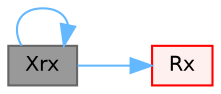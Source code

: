 digraph "Xrx"
{
 // LATEX_PDF_SIZE
  bgcolor="transparent";
  edge [fontname=Helvetica,fontsize=10,labelfontname=Helvetica,labelfontsize=10];
  node [fontname=Helvetica,fontsize=10,shape=box,height=0.2,width=0.4];
  rankdir="LR";
  Node1 [id="Node000001",label="Xrx",height=0.2,width=0.4,color="gray40", fillcolor="grey60", style="filled", fontcolor="black",tooltip=" "];
  Node1 -> Node2 [id="edge1_Node000001_Node000002",color="steelblue1",style="solid",tooltip=" "];
  Node2 [id="Node000002",label="Rx",height=0.2,width=0.4,color="red", fillcolor="#FFF0F0", style="filled",URL="$namespaceFoam.html#a0ea1d38192b0a2f369e2431f76958a42",tooltip=" "];
  Node1 -> Node1 [id="edge2_Node000001_Node000001",color="steelblue1",style="solid",tooltip=" "];
}
